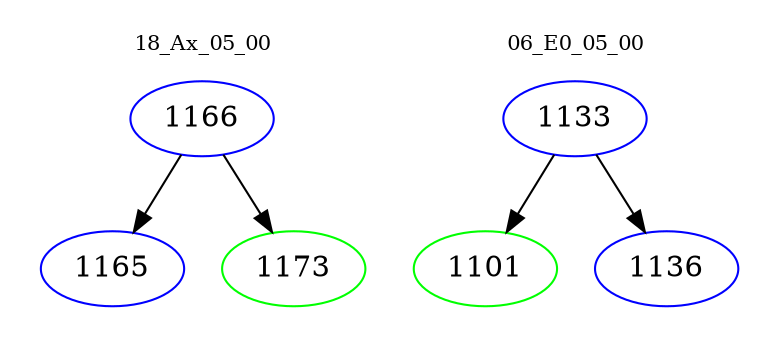 digraph{
subgraph cluster_0 {
color = white
label = "18_Ax_05_00";
fontsize=10;
T0_1166 [label="1166", color="blue"]
T0_1166 -> T0_1165 [color="black"]
T0_1165 [label="1165", color="blue"]
T0_1166 -> T0_1173 [color="black"]
T0_1173 [label="1173", color="green"]
}
subgraph cluster_1 {
color = white
label = "06_E0_05_00";
fontsize=10;
T1_1133 [label="1133", color="blue"]
T1_1133 -> T1_1101 [color="black"]
T1_1101 [label="1101", color="green"]
T1_1133 -> T1_1136 [color="black"]
T1_1136 [label="1136", color="blue"]
}
}
